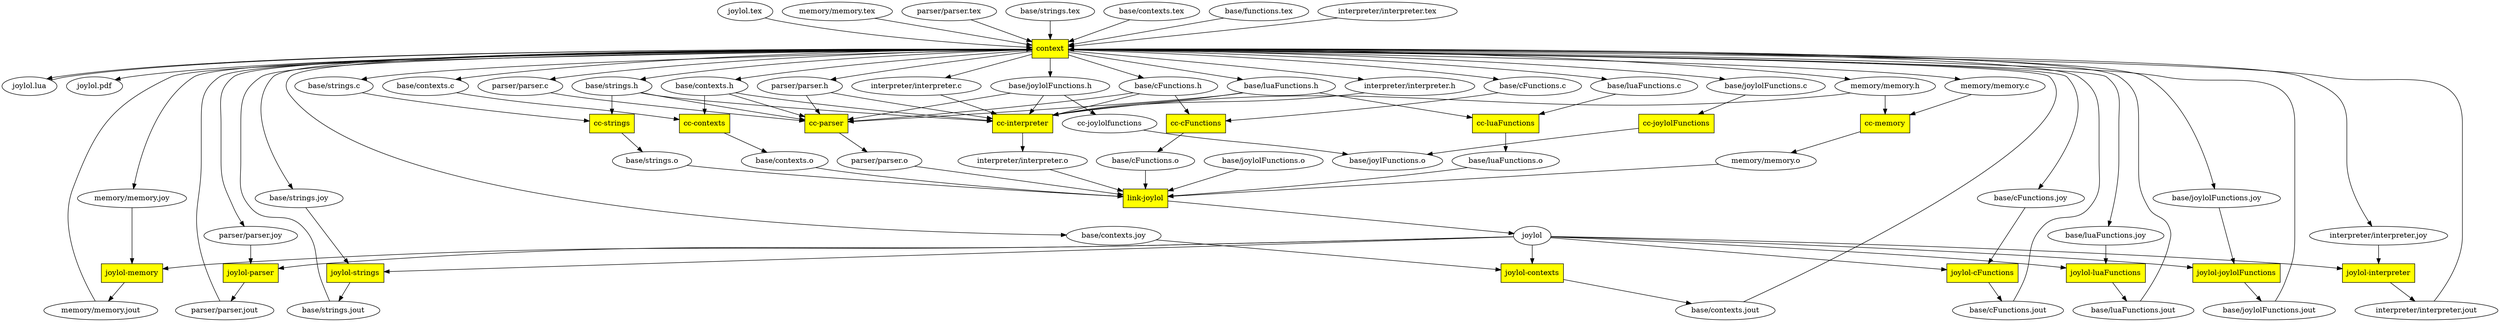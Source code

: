 // This is an (graphical) example of a potential full build of the joylol
// document computation.

strict digraph {

  // The basic ConTeXt files...

  "joylol.tex"                  /* primary input */
  "joylol.lua"                  /* generated multi-pass input/output */
  "joylol.pdf"                  /* primary output */
  "memory/memory.tex"           /* auto-discovered input */
  "parser/parser.tex"           /* auto-discovered input */
  "base/strings.tex"            /* auto-discovered input */
  "base/contexts.tex"           /* auto-discovered input */
  "base/functions.tex"          /* auto-discovered input */
  "interpreter/interpreter.tex" /* auto-discovered input */

  "context" /* existing chef */ [shape="box", style="filled", fillcolor="yellow"]

  "joylol.tex"                  -> "context" -> "joylol.pdf"
  "joylol.tex"                  -> "context" -> "joylol.lua"
  "joylol.lua"                  -> "context" -> "joylol.pdf"
  "memory/memory.tex"           -> "context" -> "joylol.pdf"
  "parser/parser.tex"           -> "context" -> "joylol.pdf"
  "base/strings.tex"            -> "context" -> "joylol.pdf"
  "base/contexts.tex"           -> "context" -> "joylol.pdf"
  "base/functions.tex"          -> "context" -> "joylol.pdf"
  "interpreter/interpreter.tex" -> "context" -> "joylol.pdf"

  // The generated code files...

  "memory/memory.c"           /* auto-discovered generated code */
  "memory/memory.h"           /* auto-discovered generated code */
  "parser/parser.c"           /* auto-discovered generated code */
  "parser/parser.h"           /* auto-discovered generated code */
  "base/strings.c"            /* auto-discovered generated code */
  "base/strings.h"            /* auto-discovered generated code */
  "base/contexts.c"           /* auto-discovered generated code */
  "base/contexts.h"           /* auto-discovered generated code */
  "base/cFunctions.c"         /* auto-discovered generated code */
  "base/cFunctions.h"         /* auto-discovered generated code */
  "base/luaFunctions.c"       /* auto-discovered generated code */
  "base/luaFunctions.h"       /* auto-discovered generated code */
  "base/joylolFunctions.c"    /* auto-discovered generated code */
  "base/joylolFunctions.h"    /* auto-discovered generated code */
  "interpreter/interpreter.c" /* auto-discovered generated code */
  "interpreter/interpreter.h" /* auto-discovered generated code */

  "memory/memory.tex"           -> "context" -> "memory/memory.c"
  "memory/memory.tex"           -> "context" -> "memory/memory.h"
  "parser/parser.tex"           -> "context" -> "parser/parser.c"
  "parser/parser.tex"           -> "context" -> "parser/parser.h"
  "base/strings.tex"            -> "context" -> "base/strings.c"
  "base/strings.tex"            -> "context" -> "base/strings.h"
  "base/contexts.tex"           -> "context" -> "base/contexts.c"
  "base/contexts.tex"           -> "context" -> "base/contexts.h"
  "base/functions.tex"          -> "context" -> "base/cFunctions.c"
  "base/functions.tex"          -> "context" -> "base/cFunctions.h"
  "base/functions.tex"          -> "context" -> "base/luaFunctions.c"
  "base/functions.tex"          -> "context" -> "base/luaFunctions.h"
  "base/functions.tex"          -> "context" -> "base/joylolFunctions.c"
  "base/functions.tex"          -> "context" -> "base/joylolFunctions.h"
  "interpreter/interpreter.tex" -> "context" -> "interpreter/interpreter.c"
  "interpreter/interpreter.tex" -> "context" -> "interpreter/interpreter.h"

  // The generated joylol files...

  "memory/memory.joy"           /* auto-discovered generated code */
  "parser/parser.joy"           /* auto-discovered generated code */
  "base/strings.joy"            /* auto-discovered generated code */
  "base/contexts.joy"           /* auto-discovered generated code */
  "base/cFunctions.joy"         /* auto-discovered generated code */
  "base/luaFunctions.joy"       /* auto-discovered generated code */
  "base/joylolFunctions.joy"    /* auto-discovered generated code */
  "interpreter/interpreter.joy" /* auto-discovered generated code */

  "memory/memory.tex"           -> "context" -> "memory/memory.joy"
  "parser/parser.tex"           -> "context" -> "parser/parser.joy"
  "base/strings.tex"            -> "context" -> "base/strings.joy"
  "base/contexts.tex"           -> "context" -> "base/contexts.joy"
  "base/functions.tex"          -> "context" -> "base/cFunctions.joy"
  "base/functions.tex"          -> "context" -> "base/luaFunctions.joy"
  "base/functions.tex"          -> "context" -> "base/joylolFunctions.joy"
  "interpreter/interpreter.tex" -> "context" -> "interpreter/interpreter.joy"

  // eventual computed files required for final ConTeXt pass

  "memory/memory.jout"           /* auto-discovered generated code */
  "parser/parser.jout"           /* auto-discovered generated code */
  "base/strings.jout"            /* auto-discovered generated code */
  "base/contexts.jout"           /* auto-discovered generated code */
  "base/cFunctions.jout"         /* auto-discovered generated code */
  "base/luaFunctions.jout"       /* auto-discovered generated code */
  "base/joylolFunctions.jout"    /* auto-discovered generated code */
  "interpreter/interpreter.jout" /* auto-discovered generated code */

  "memory/memory.jout"           -> "context" -> "joylol.pdf"
  "parser/parser.jout"           -> "context" -> "joylol.pdf"
  "base/strings.jout"            -> "context" -> "joylol.pdf"
  "base/contexts.jout"           -> "context" -> "joylol.pdf"
  "base/cFunctions.jout"         -> "context" -> "joylol.pdf"
  "base/luaFunctions.jout"       -> "context" -> "joylol.pdf"
  "base/joylolFunctions.jout"    -> "context" -> "joylol.pdf"
  "interpreter/interpreter.jout" -> "context" -> "joylol.pdf"

  // The object files...

  "memory/memory.o"           /* auto-discovered generated code */
  "parser/parser.o"           /* auto-discovered generated code */
  "base/strings.o"            /* auto-discovered generated code */
  "base/contexts.o"           /* auto-discovered generated code */
  "base/cFunctions.o"         /* auto-discovered generated code */
  "base/luaFunctions.o"       /* auto-discovered generated code */
  "base/joylolFunctions.o"    /* auto-discovered generated code */
  "interpreter/interpreter.o" /* auto-discovered generated code */

  "cc-memory"          /* existing chef */ [shape="box", style="filled", fillcolor="yellow"]
  "cc-parser"          /* existing chef */ [shape="box", style="filled", fillcolor="yellow"]
  "cc-strings"         /* existing chef */ [shape="box", style="filled", fillcolor="yellow"]
  "cc-contexts"        /* existing chef */ [shape="box", style="filled", fillcolor="yellow"]
  "cc-cFunctions"      /* existing chef */ [shape="box", style="filled", fillcolor="yellow"]
  "cc-luaFunctions"    /* existing chef */ [shape="box", style="filled", fillcolor="yellow"]
  "cc-joylolFunctions" /* existing chef */ [shape="box", style="filled", fillcolor="yellow"]
  "cc-interpreter"     /* existing chef */ [shape="box", style="filled", fillcolor="yellow"]

  "memory/memory.c"             -> "cc-memory"          -> "memory/memory.o"
  "memory/memory.h"             -> "cc-memory"          -> "memory/memory.o"
  "base/strings.c"              -> "cc-strings"         -> "base/strings.o"
  "base/strings.h"              -> "cc-strings"         -> "base/strings.o"
  "base/contexts.c"             -> "cc-contexts"        -> "base/contexts.o"
  "base/contexts.h"             -> "cc-contexts"        -> "base/contexts.o"
  "base/cFunctions.c"           -> "cc-cFunctions"      -> "base/cFunctions.o"
  "base/cFunctions.h"           -> "cc-cFunctions"      -> "base/cFunctions.o"
  "base/luaFunctions.c"         -> "cc-luaFunctions"    -> "base/luaFunctions.o"
  "base/luaFunctions.h"         -> "cc-luaFunctions"    -> "base/luaFunctions.o"
  "base/joylolFunctions.c"      -> "cc-joylolFunctions" -> "base/joylFunctions.o"
  "base/joylolFunctions.h"      -> "cc-joylolfunctions" -> "base/joylFunctions.o"
  "parser/parser.c"             -> "cc-parser"          -> "parser/parser.o"
  "parser/parser.h"             -> "cc-parser"          -> "parser/parser.o"
  "base/strings.h"              -> "cc-parser"          -> "parser/parser.o"
  "base/contexts.h"             -> "cc-parser"          -> "parser/parser.o"
  "base/cFunctions.h"           -> "cc-parser"          -> "parser/parser.o"
  "base/luaFunctions.h"         -> "cc-parser"          -> "parser/parser.o"
  "base/joylolFunctions.h"      -> "cc-parser"          -> "parser/parser.o"
  "interpreter/interpreter.c"   -> "cc-interpreter"     -> "interpreter/interpreter.o"
  "interpreter/interpreter.h"   -> "cc-interpreter"     -> "interpreter/interpreter.o"
  "memory/memory.h"             -> "cc-interpreter"     -> "interpreter/interpreter.o"
  "parser/parser.h"             -> "cc-interpreter"     -> "interpreter/interpreter.o"
  "base/strings.h"              -> "cc-interpreter"     -> "interpreter/interpreter.o"
  "base/contexts.h"             -> "cc-interpreter"     -> "interpreter/interpreter.o"
  "base/cFunctions.h"           -> "cc-interpreter"     -> "interpreter/interpreter.o"
  "base/luaFunctions.h"         -> "cc-interpreter"     -> "interpreter/interpreter.o"
  "base/joylolFunctions.h"      -> "cc-interpreter"     -> "interpreter/interpreter.o"

  // Link it all together..

  "joylol" /* primary output new chef */

  "link-joylol"   /* existing chef */ [shape="box", style="filled", fillcolor="yellow"]

  "memory/memory.o"             -> "link-joylol" -> "joylol"
  "base/strings.o"              -> "link-joylol" -> "joylol"
  "base/contexts.o"             -> "link-joylol" -> "joylol"
  "base/cFunctions.o"           -> "link-joylol" -> "joylol"
  "base/luaFunctions.o"         -> "link-joylol" -> "joylol"
  "base/joylolFunctions.o"      -> "link-joylol" -> "joylol"
  "parser/parser.o"             -> "link-joylol" -> "joylol"
  "interpreter/interpreter.o"   -> "link-joylol" -> "joylol"

  // Now use joylol...

  "joylol-memory"          /* dynamic chef */ [shape="box", style="filled", fillcolor="yellow"]
  "joylol-parser"          /* dynamic chef */ [shape="box", style="filled", fillcolor="yellow"]
  "joylol-strings"         /* dynamic chef */ [shape="box", style="filled", fillcolor="yellow"]
  "joylol-contexts"        /* dynamic chef */ [shape="box", style="filled", fillcolor="yellow"]
  "joylol-cFunctions"      /* dynamic chef */ [shape="box", style="filled", fillcolor="yellow"]
  "joylol-luaFunctions"    /* dynamic chef */ [shape="box", style="filled", fillcolor="yellow"]
  "joylol-joylolFunctions" /* dynamic chef */ [shape="box", style="filled", fillcolor="yellow"]
  "joylol-interpreter"     /* dynamic chef */ [shape="box", style="filled", fillcolor="yellow"]

  "joylol" -> "joylol-memory"
  "joylol" -> "joylol-parser"
  "joylol" -> "joylol-strings"
  "joylol" -> "joylol-contexts"
  "joylol" -> "joylol-cFunctions"
  "joylol" -> "joylol-luaFunctions"
  "joylol" -> "joylol-joylolFunctions"
  "joylol" -> "joylol-interpreter"

  "memory/memory.joy"           -> "joylol-memory"          -> "memory/memory.jout"
  "parser/parser.joy"           -> "joylol-parser"          -> "parser/parser.jout"
  "base/strings.joy"            -> "joylol-strings"         -> "base/strings.jout"
  "base/contexts.joy"           -> "joylol-contexts"        -> "base/contexts.jout"
  "base/cFunctions.joy"         -> "joylol-cFunctions"      -> "base/cFunctions.jout"
  "base/luaFunctions.joy"       -> "joylol-luaFunctions"    -> "base/luaFunctions.jout"
  "base/joylolFunctions.joy"    -> "joylol-joylolFunctions" -> "base/joylolFunctions.jout"
  "interpreter/interpreter.joy" -> "joylol-interpreter"     -> "interpreter/interpreter.jout"

}